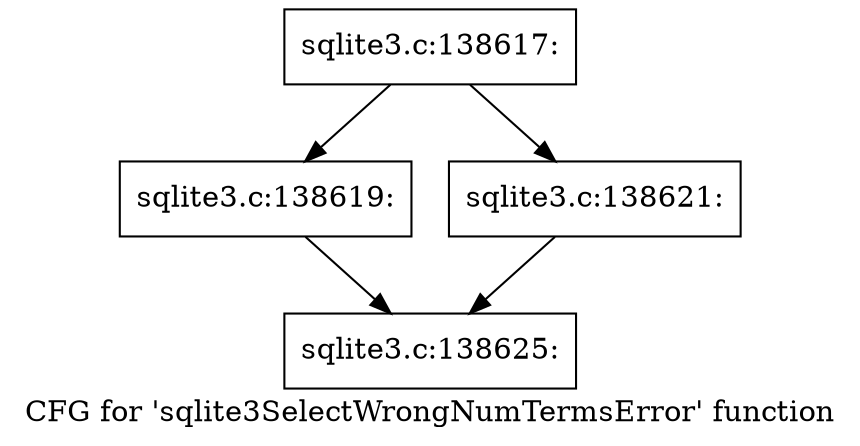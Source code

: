 digraph "CFG for 'sqlite3SelectWrongNumTermsError' function" {
	label="CFG for 'sqlite3SelectWrongNumTermsError' function";

	Node0x55c0f904e320 [shape=record,label="{sqlite3.c:138617:}"];
	Node0x55c0f904e320 -> Node0x55c0f9048cd0;
	Node0x55c0f904e320 -> Node0x55c0f9048d70;
	Node0x55c0f9048cd0 [shape=record,label="{sqlite3.c:138619:}"];
	Node0x55c0f9048cd0 -> Node0x55c0f9048d20;
	Node0x55c0f9048d70 [shape=record,label="{sqlite3.c:138621:}"];
	Node0x55c0f9048d70 -> Node0x55c0f9048d20;
	Node0x55c0f9048d20 [shape=record,label="{sqlite3.c:138625:}"];
}
